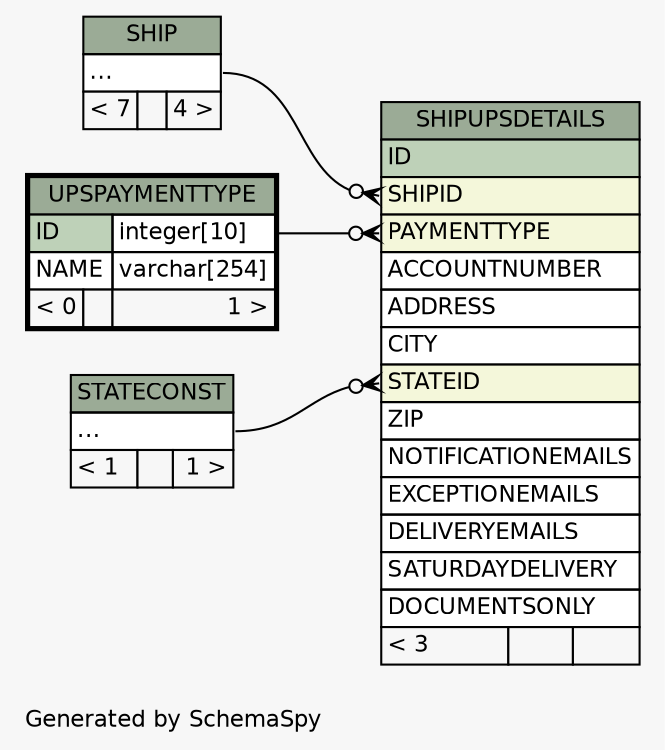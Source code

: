 // dot 2.26.3 on Linux 3.5.0-34-generic
// SchemaSpy rev 590
digraph "twoDegreesRelationshipsDiagram" {
  graph [
    rankdir="RL"
    bgcolor="#f7f7f7"
    label="\nGenerated by SchemaSpy"
    labeljust="l"
    nodesep="0.18"
    ranksep="0.46"
    fontname="Helvetica"
    fontsize="11"
  ];
  node [
    fontname="Helvetica"
    fontsize="11"
    shape="plaintext"
  ];
  edge [
    arrowsize="0.8"
  ];
  "SHIPUPSDETAILS":"PAYMENTTYPE":w -> "UPSPAYMENTTYPE":"ID.type":e [arrowhead=none dir=back arrowtail=crowodot];
  "SHIPUPSDETAILS":"SHIPID":w -> "SHIP":"elipses":e [arrowhead=none dir=back arrowtail=crowodot];
  "SHIPUPSDETAILS":"STATEID":w -> "STATECONST":"elipses":e [arrowhead=none dir=back arrowtail=crowodot];
  "SHIP" [
    label=<
    <TABLE BORDER="0" CELLBORDER="1" CELLSPACING="0" BGCOLOR="#ffffff">
      <TR><TD COLSPAN="3" BGCOLOR="#9bab96" ALIGN="CENTER">SHIP</TD></TR>
      <TR><TD PORT="elipses" COLSPAN="3" ALIGN="LEFT">...</TD></TR>
      <TR><TD ALIGN="LEFT" BGCOLOR="#f7f7f7">&lt; 7</TD><TD ALIGN="RIGHT" BGCOLOR="#f7f7f7">  </TD><TD ALIGN="RIGHT" BGCOLOR="#f7f7f7">4 &gt;</TD></TR>
    </TABLE>>
    URL="SHIP.html"
    tooltip="SHIP"
  ];
  "SHIPUPSDETAILS" [
    label=<
    <TABLE BORDER="0" CELLBORDER="1" CELLSPACING="0" BGCOLOR="#ffffff">
      <TR><TD COLSPAN="3" BGCOLOR="#9bab96" ALIGN="CENTER">SHIPUPSDETAILS</TD></TR>
      <TR><TD PORT="ID" COLSPAN="3" BGCOLOR="#bed1b8" ALIGN="LEFT">ID</TD></TR>
      <TR><TD PORT="SHIPID" COLSPAN="3" BGCOLOR="#f4f7da" ALIGN="LEFT">SHIPID</TD></TR>
      <TR><TD PORT="PAYMENTTYPE" COLSPAN="3" BGCOLOR="#f4f7da" ALIGN="LEFT">PAYMENTTYPE</TD></TR>
      <TR><TD PORT="ACCOUNTNUMBER" COLSPAN="3" ALIGN="LEFT">ACCOUNTNUMBER</TD></TR>
      <TR><TD PORT="ADDRESS" COLSPAN="3" ALIGN="LEFT">ADDRESS</TD></TR>
      <TR><TD PORT="CITY" COLSPAN="3" ALIGN="LEFT">CITY</TD></TR>
      <TR><TD PORT="STATEID" COLSPAN="3" BGCOLOR="#f4f7da" ALIGN="LEFT">STATEID</TD></TR>
      <TR><TD PORT="ZIP" COLSPAN="3" ALIGN="LEFT">ZIP</TD></TR>
      <TR><TD PORT="NOTIFICATIONEMAILS" COLSPAN="3" ALIGN="LEFT">NOTIFICATIONEMAILS</TD></TR>
      <TR><TD PORT="EXCEPTIONEMAILS" COLSPAN="3" ALIGN="LEFT">EXCEPTIONEMAILS</TD></TR>
      <TR><TD PORT="DELIVERYEMAILS" COLSPAN="3" ALIGN="LEFT">DELIVERYEMAILS</TD></TR>
      <TR><TD PORT="SATURDAYDELIVERY" COLSPAN="3" ALIGN="LEFT">SATURDAYDELIVERY</TD></TR>
      <TR><TD PORT="DOCUMENTSONLY" COLSPAN="3" ALIGN="LEFT">DOCUMENTSONLY</TD></TR>
      <TR><TD ALIGN="LEFT" BGCOLOR="#f7f7f7">&lt; 3</TD><TD ALIGN="RIGHT" BGCOLOR="#f7f7f7">  </TD><TD ALIGN="RIGHT" BGCOLOR="#f7f7f7">  </TD></TR>
    </TABLE>>
    URL="SHIPUPSDETAILS.html"
    tooltip="SHIPUPSDETAILS"
  ];
  "STATECONST" [
    label=<
    <TABLE BORDER="0" CELLBORDER="1" CELLSPACING="0" BGCOLOR="#ffffff">
      <TR><TD COLSPAN="3" BGCOLOR="#9bab96" ALIGN="CENTER">STATECONST</TD></TR>
      <TR><TD PORT="elipses" COLSPAN="3" ALIGN="LEFT">...</TD></TR>
      <TR><TD ALIGN="LEFT" BGCOLOR="#f7f7f7">&lt; 1</TD><TD ALIGN="RIGHT" BGCOLOR="#f7f7f7">  </TD><TD ALIGN="RIGHT" BGCOLOR="#f7f7f7">1 &gt;</TD></TR>
    </TABLE>>
    URL="STATECONST.html"
    tooltip="STATECONST"
  ];
  "UPSPAYMENTTYPE" [
    label=<
    <TABLE BORDER="2" CELLBORDER="1" CELLSPACING="0" BGCOLOR="#ffffff">
      <TR><TD COLSPAN="3" BGCOLOR="#9bab96" ALIGN="CENTER">UPSPAYMENTTYPE</TD></TR>
      <TR><TD PORT="ID" COLSPAN="2" BGCOLOR="#bed1b8" ALIGN="LEFT">ID</TD><TD PORT="ID.type" ALIGN="LEFT">integer[10]</TD></TR>
      <TR><TD PORT="NAME" COLSPAN="2" ALIGN="LEFT">NAME</TD><TD PORT="NAME.type" ALIGN="LEFT">varchar[254]</TD></TR>
      <TR><TD ALIGN="LEFT" BGCOLOR="#f7f7f7">&lt; 0</TD><TD ALIGN="RIGHT" BGCOLOR="#f7f7f7">  </TD><TD ALIGN="RIGHT" BGCOLOR="#f7f7f7">1 &gt;</TD></TR>
    </TABLE>>
    URL="UPSPAYMENTTYPE.html"
    tooltip="UPSPAYMENTTYPE"
  ];
}
